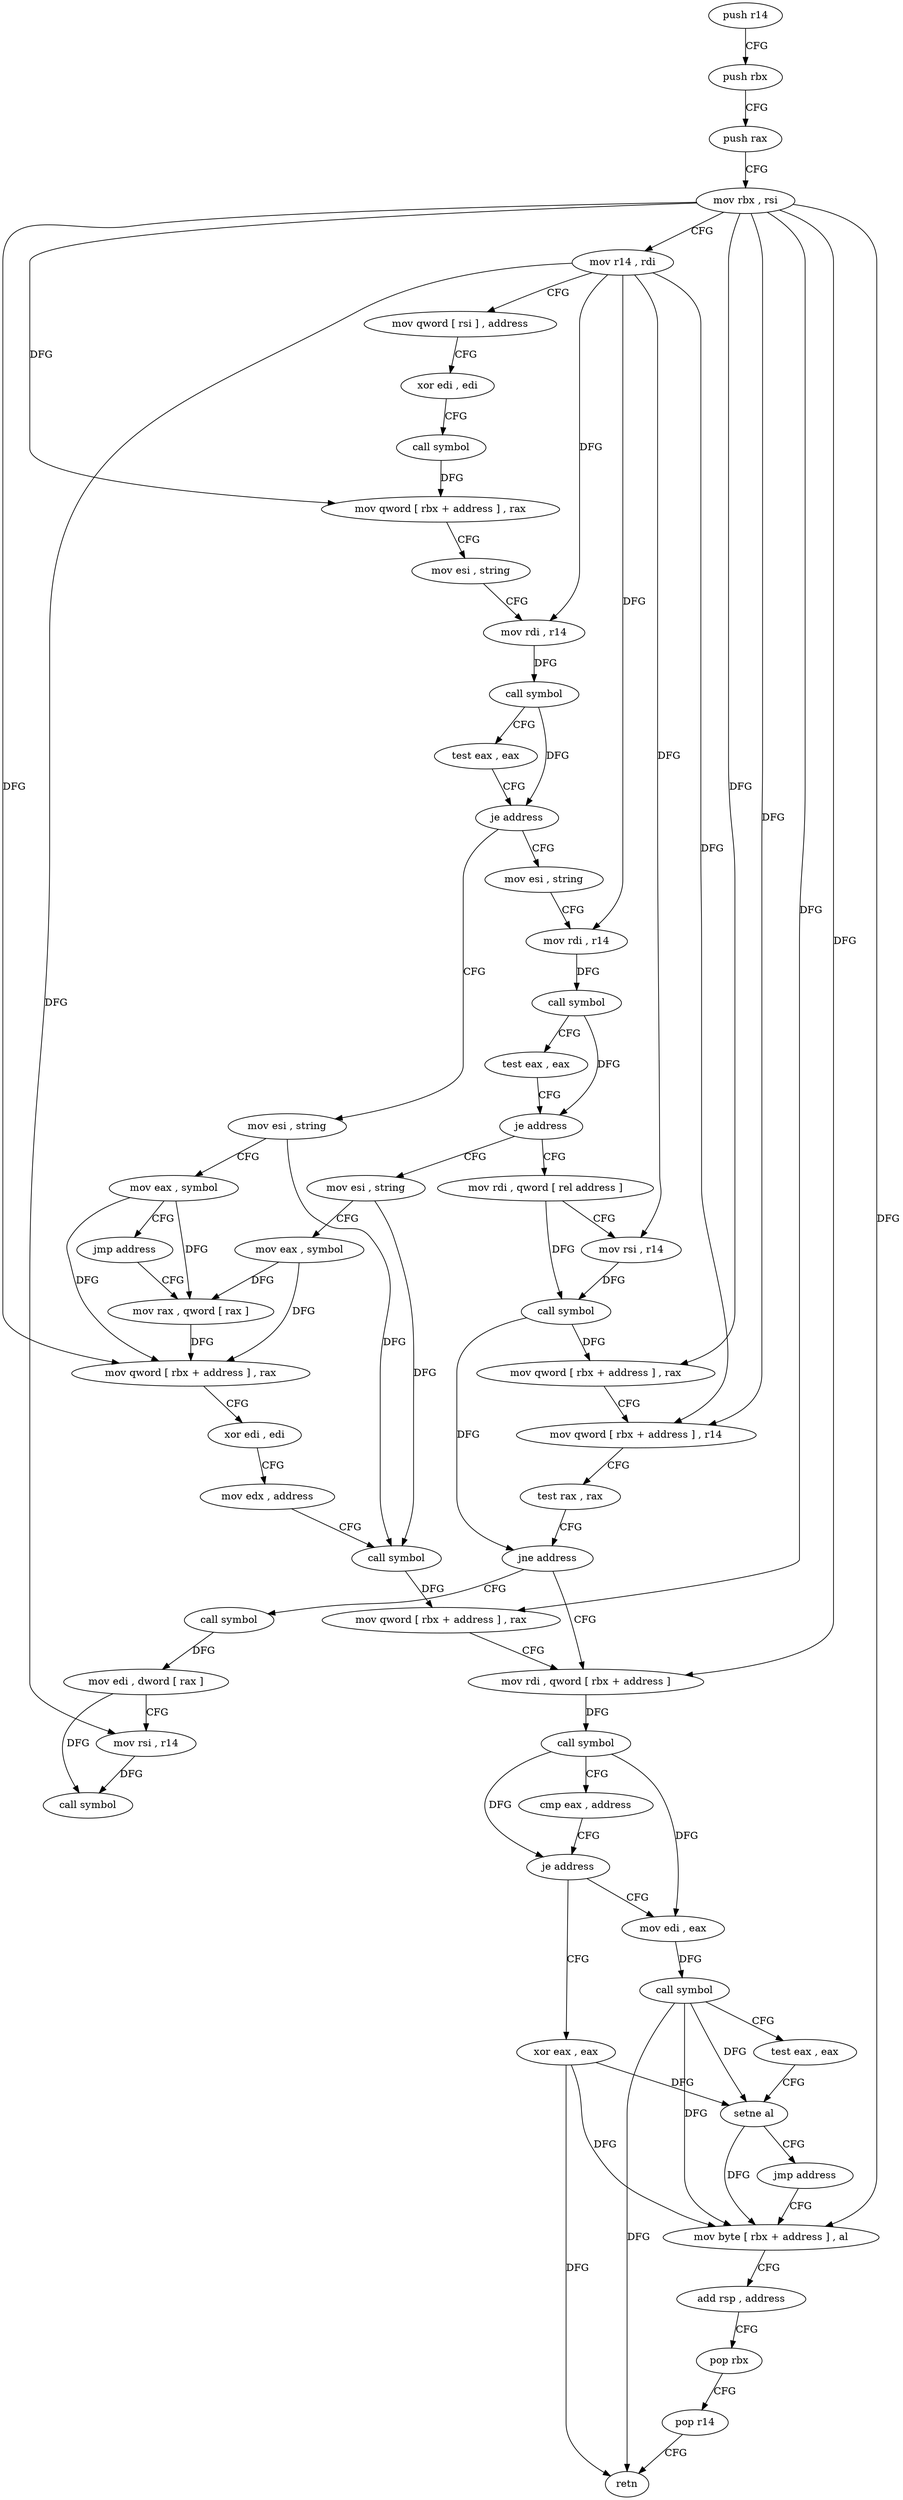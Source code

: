 digraph "func" {
"4252048" [label = "push r14" ]
"4252050" [label = "push rbx" ]
"4252051" [label = "push rax" ]
"4252052" [label = "mov rbx , rsi" ]
"4252055" [label = "mov r14 , rdi" ]
"4252058" [label = "mov qword [ rsi ] , address" ]
"4252065" [label = "xor edi , edi" ]
"4252067" [label = "call symbol" ]
"4252072" [label = "mov qword [ rbx + address ] , rax" ]
"4252076" [label = "mov esi , string" ]
"4252081" [label = "mov rdi , r14" ]
"4252084" [label = "call symbol" ]
"4252089" [label = "test eax , eax" ]
"4252091" [label = "je address" ]
"4252153" [label = "mov esi , string" ]
"4252093" [label = "mov esi , string" ]
"4252158" [label = "mov eax , symbol" ]
"4252163" [label = "jmp address" ]
"4252175" [label = "mov rax , qword [ rax ]" ]
"4252098" [label = "mov rdi , r14" ]
"4252101" [label = "call symbol" ]
"4252106" [label = "test eax , eax" ]
"4252108" [label = "je address" ]
"4252165" [label = "mov esi , string" ]
"4252110" [label = "mov rdi , qword [ rel address ]" ]
"4252178" [label = "mov qword [ rbx + address ] , rax" ]
"4252182" [label = "xor edi , edi" ]
"4252184" [label = "mov edx , address" ]
"4252189" [label = "call symbol" ]
"4252194" [label = "mov qword [ rbx + address ] , rax" ]
"4252198" [label = "mov rdi , qword [ rbx + address ]" ]
"4252170" [label = "mov eax , symbol" ]
"4252117" [label = "mov rsi , r14" ]
"4252120" [label = "call symbol" ]
"4252125" [label = "mov qword [ rbx + address ] , rax" ]
"4252129" [label = "mov qword [ rbx + address ] , r14" ]
"4252133" [label = "test rax , rax" ]
"4252136" [label = "jne address" ]
"4252138" [label = "call symbol" ]
"4252226" [label = "xor eax , eax" ]
"4252228" [label = "mov byte [ rbx + address ] , al" ]
"4252212" [label = "mov edi , eax" ]
"4252214" [label = "call symbol" ]
"4252219" [label = "test eax , eax" ]
"4252221" [label = "setne al" ]
"4252224" [label = "jmp address" ]
"4252202" [label = "call symbol" ]
"4252207" [label = "cmp eax , address" ]
"4252210" [label = "je address" ]
"4252143" [label = "mov edi , dword [ rax ]" ]
"4252145" [label = "mov rsi , r14" ]
"4252148" [label = "call symbol" ]
"4252231" [label = "add rsp , address" ]
"4252235" [label = "pop rbx" ]
"4252236" [label = "pop r14" ]
"4252238" [label = "retn" ]
"4252048" -> "4252050" [ label = "CFG" ]
"4252050" -> "4252051" [ label = "CFG" ]
"4252051" -> "4252052" [ label = "CFG" ]
"4252052" -> "4252055" [ label = "CFG" ]
"4252052" -> "4252072" [ label = "DFG" ]
"4252052" -> "4252178" [ label = "DFG" ]
"4252052" -> "4252194" [ label = "DFG" ]
"4252052" -> "4252125" [ label = "DFG" ]
"4252052" -> "4252129" [ label = "DFG" ]
"4252052" -> "4252198" [ label = "DFG" ]
"4252052" -> "4252228" [ label = "DFG" ]
"4252055" -> "4252058" [ label = "CFG" ]
"4252055" -> "4252081" [ label = "DFG" ]
"4252055" -> "4252098" [ label = "DFG" ]
"4252055" -> "4252117" [ label = "DFG" ]
"4252055" -> "4252129" [ label = "DFG" ]
"4252055" -> "4252145" [ label = "DFG" ]
"4252058" -> "4252065" [ label = "CFG" ]
"4252065" -> "4252067" [ label = "CFG" ]
"4252067" -> "4252072" [ label = "DFG" ]
"4252072" -> "4252076" [ label = "CFG" ]
"4252076" -> "4252081" [ label = "CFG" ]
"4252081" -> "4252084" [ label = "DFG" ]
"4252084" -> "4252089" [ label = "CFG" ]
"4252084" -> "4252091" [ label = "DFG" ]
"4252089" -> "4252091" [ label = "CFG" ]
"4252091" -> "4252153" [ label = "CFG" ]
"4252091" -> "4252093" [ label = "CFG" ]
"4252153" -> "4252158" [ label = "CFG" ]
"4252153" -> "4252189" [ label = "DFG" ]
"4252093" -> "4252098" [ label = "CFG" ]
"4252158" -> "4252163" [ label = "CFG" ]
"4252158" -> "4252175" [ label = "DFG" ]
"4252158" -> "4252178" [ label = "DFG" ]
"4252163" -> "4252175" [ label = "CFG" ]
"4252175" -> "4252178" [ label = "DFG" ]
"4252098" -> "4252101" [ label = "DFG" ]
"4252101" -> "4252106" [ label = "CFG" ]
"4252101" -> "4252108" [ label = "DFG" ]
"4252106" -> "4252108" [ label = "CFG" ]
"4252108" -> "4252165" [ label = "CFG" ]
"4252108" -> "4252110" [ label = "CFG" ]
"4252165" -> "4252170" [ label = "CFG" ]
"4252165" -> "4252189" [ label = "DFG" ]
"4252110" -> "4252117" [ label = "CFG" ]
"4252110" -> "4252120" [ label = "DFG" ]
"4252178" -> "4252182" [ label = "CFG" ]
"4252182" -> "4252184" [ label = "CFG" ]
"4252184" -> "4252189" [ label = "CFG" ]
"4252189" -> "4252194" [ label = "DFG" ]
"4252194" -> "4252198" [ label = "CFG" ]
"4252198" -> "4252202" [ label = "DFG" ]
"4252170" -> "4252175" [ label = "DFG" ]
"4252170" -> "4252178" [ label = "DFG" ]
"4252117" -> "4252120" [ label = "DFG" ]
"4252120" -> "4252125" [ label = "DFG" ]
"4252120" -> "4252136" [ label = "DFG" ]
"4252125" -> "4252129" [ label = "CFG" ]
"4252129" -> "4252133" [ label = "CFG" ]
"4252133" -> "4252136" [ label = "CFG" ]
"4252136" -> "4252198" [ label = "CFG" ]
"4252136" -> "4252138" [ label = "CFG" ]
"4252138" -> "4252143" [ label = "DFG" ]
"4252226" -> "4252228" [ label = "DFG" ]
"4252226" -> "4252221" [ label = "DFG" ]
"4252226" -> "4252238" [ label = "DFG" ]
"4252228" -> "4252231" [ label = "CFG" ]
"4252212" -> "4252214" [ label = "DFG" ]
"4252214" -> "4252219" [ label = "CFG" ]
"4252214" -> "4252221" [ label = "DFG" ]
"4252214" -> "4252228" [ label = "DFG" ]
"4252214" -> "4252238" [ label = "DFG" ]
"4252219" -> "4252221" [ label = "CFG" ]
"4252221" -> "4252224" [ label = "CFG" ]
"4252221" -> "4252228" [ label = "DFG" ]
"4252224" -> "4252228" [ label = "CFG" ]
"4252202" -> "4252207" [ label = "CFG" ]
"4252202" -> "4252210" [ label = "DFG" ]
"4252202" -> "4252212" [ label = "DFG" ]
"4252207" -> "4252210" [ label = "CFG" ]
"4252210" -> "4252226" [ label = "CFG" ]
"4252210" -> "4252212" [ label = "CFG" ]
"4252143" -> "4252145" [ label = "CFG" ]
"4252143" -> "4252148" [ label = "DFG" ]
"4252145" -> "4252148" [ label = "DFG" ]
"4252231" -> "4252235" [ label = "CFG" ]
"4252235" -> "4252236" [ label = "CFG" ]
"4252236" -> "4252238" [ label = "CFG" ]
}
